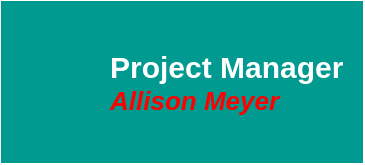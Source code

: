 <mxfile version="26.0.4">
  <diagram name="Page-1" id="5GRWlCsIOdq0UnVp0A1o">
    <mxGraphModel dx="2074" dy="1052" grid="1" gridSize="10" guides="1" tooltips="1" connect="1" arrows="1" fold="1" page="1" pageScale="1" pageWidth="1654" pageHeight="1169" math="0" shadow="0">
      <root>
        <mxCell id="0" />
        <mxCell id="1" parent="0" />
        <UserObject label="&lt;div&gt;&lt;br&gt;&lt;/div&gt;&lt;div&gt;&lt;span style=&quot;background-color: initial;&quot;&gt;&lt;font style=&quot;font-size: 15px;&quot;&gt;%position%&lt;/font&gt;&lt;/span&gt;&lt;br&gt;&lt;/div&gt;&lt;i&gt;&lt;font color=&quot;#ff0000&quot;&gt;%name%&lt;/font&gt;&lt;/i&gt;&lt;div&gt;&lt;br&gt;&lt;/div&gt;" name="Allison Meyer" position="Project Manager" placeholders="1" id="3JDaXyYH8cH1zsandUCs-1">
          <mxCell style="label;image=https://cdn3.iconfinder.com/data/icons/user-avatars-1/512/users-3-128.png;whiteSpace=wrap;html=1;rounded=0;glass=0;treeFolding=1;treeMoving=1;strokeColor=#00998f;align=left;verticalAlign=middle;spacingLeft=52;spacing=2;fontFamily=Helvetica;fontSize=13;fontColor=#FFFFFF;fontStyle=1;fillColor=#009a90;clipPath=inset(10.94% 10.94% 10.94% 10.94% round 50%);aspect=fixed;" vertex="1" parent="1">
            <mxGeometry x="740" y="500" width="180" height="80" as="geometry" />
          </mxCell>
        </UserObject>
      </root>
    </mxGraphModel>
  </diagram>
</mxfile>
